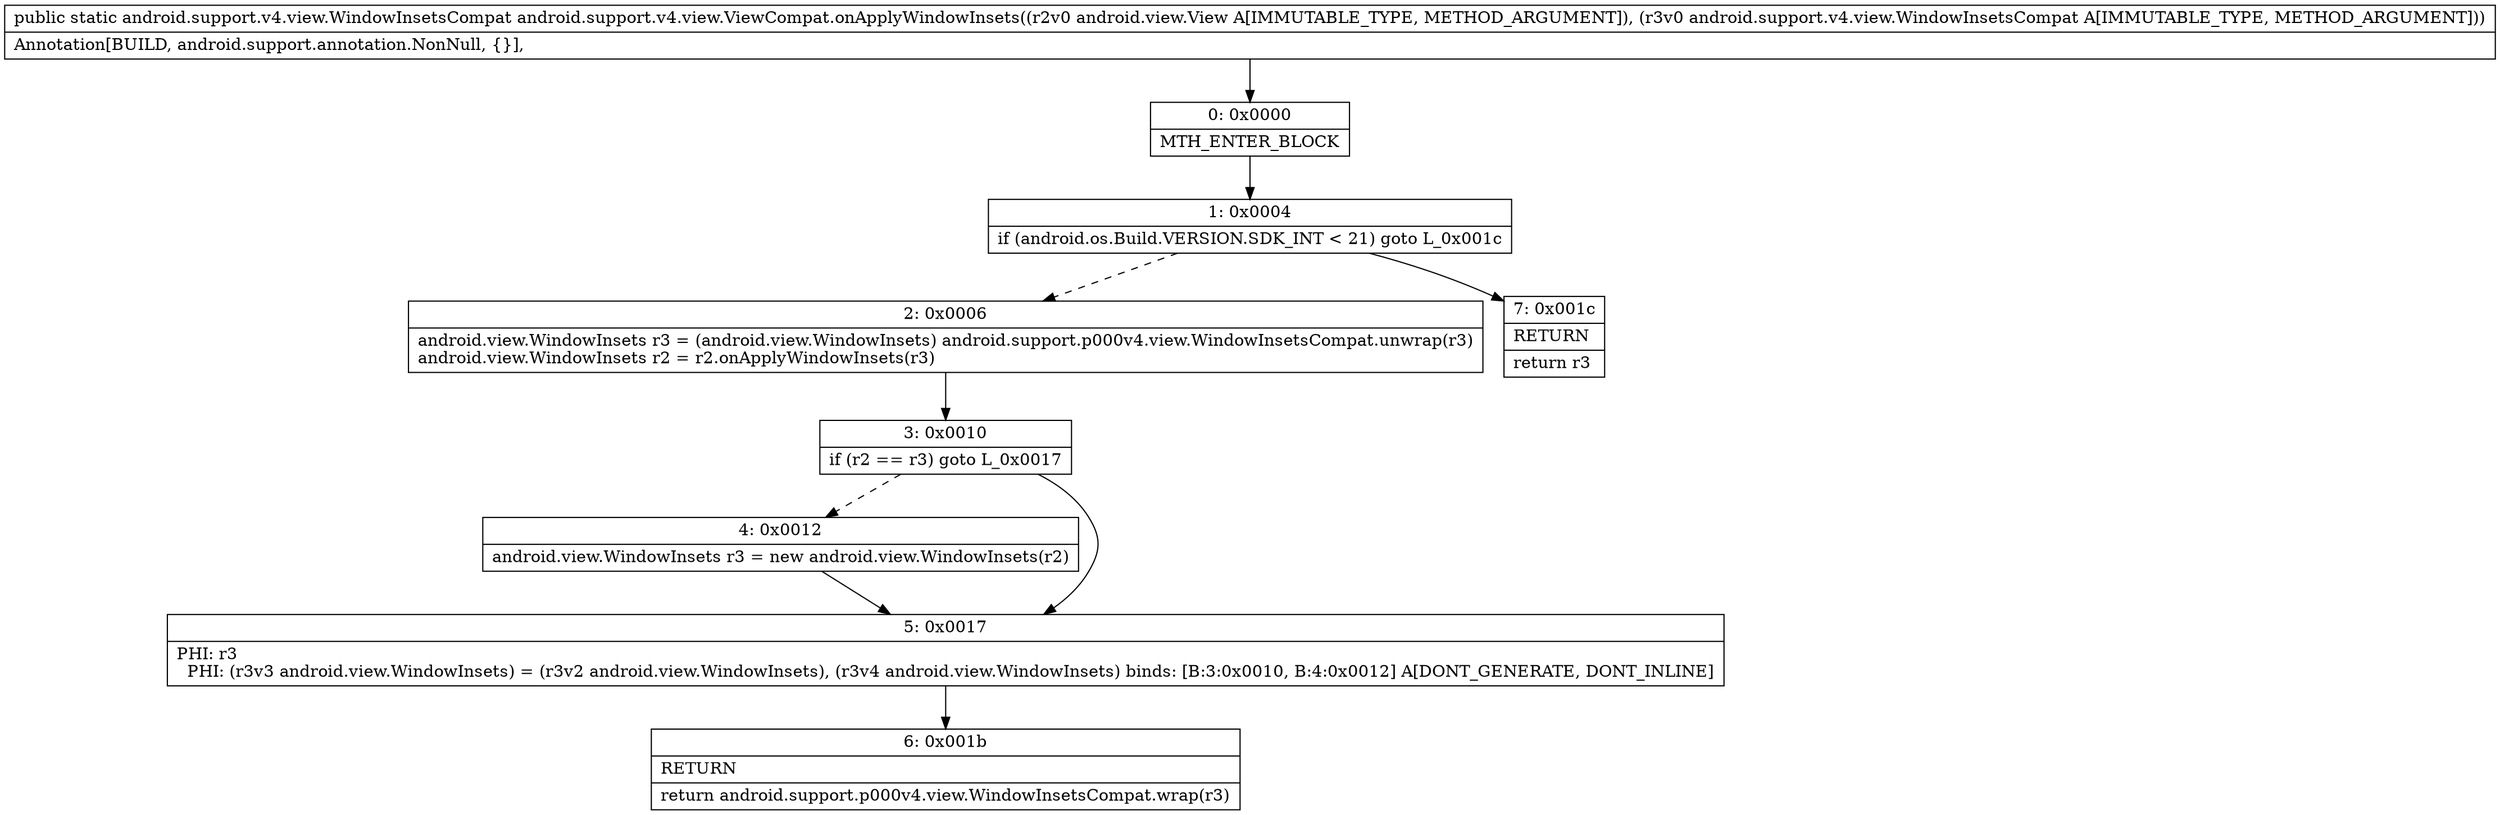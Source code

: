 digraph "CFG forandroid.support.v4.view.ViewCompat.onApplyWindowInsets(Landroid\/view\/View;Landroid\/support\/v4\/view\/WindowInsetsCompat;)Landroid\/support\/v4\/view\/WindowInsetsCompat;" {
Node_0 [shape=record,label="{0\:\ 0x0000|MTH_ENTER_BLOCK\l}"];
Node_1 [shape=record,label="{1\:\ 0x0004|if (android.os.Build.VERSION.SDK_INT \< 21) goto L_0x001c\l}"];
Node_2 [shape=record,label="{2\:\ 0x0006|android.view.WindowInsets r3 = (android.view.WindowInsets) android.support.p000v4.view.WindowInsetsCompat.unwrap(r3)\landroid.view.WindowInsets r2 = r2.onApplyWindowInsets(r3)\l}"];
Node_3 [shape=record,label="{3\:\ 0x0010|if (r2 == r3) goto L_0x0017\l}"];
Node_4 [shape=record,label="{4\:\ 0x0012|android.view.WindowInsets r3 = new android.view.WindowInsets(r2)\l}"];
Node_5 [shape=record,label="{5\:\ 0x0017|PHI: r3 \l  PHI: (r3v3 android.view.WindowInsets) = (r3v2 android.view.WindowInsets), (r3v4 android.view.WindowInsets) binds: [B:3:0x0010, B:4:0x0012] A[DONT_GENERATE, DONT_INLINE]\l}"];
Node_6 [shape=record,label="{6\:\ 0x001b|RETURN\l|return android.support.p000v4.view.WindowInsetsCompat.wrap(r3)\l}"];
Node_7 [shape=record,label="{7\:\ 0x001c|RETURN\l|return r3\l}"];
MethodNode[shape=record,label="{public static android.support.v4.view.WindowInsetsCompat android.support.v4.view.ViewCompat.onApplyWindowInsets((r2v0 android.view.View A[IMMUTABLE_TYPE, METHOD_ARGUMENT]), (r3v0 android.support.v4.view.WindowInsetsCompat A[IMMUTABLE_TYPE, METHOD_ARGUMENT]))  | Annotation[BUILD, android.support.annotation.NonNull, \{\}], \l}"];
MethodNode -> Node_0;
Node_0 -> Node_1;
Node_1 -> Node_2[style=dashed];
Node_1 -> Node_7;
Node_2 -> Node_3;
Node_3 -> Node_4[style=dashed];
Node_3 -> Node_5;
Node_4 -> Node_5;
Node_5 -> Node_6;
}

